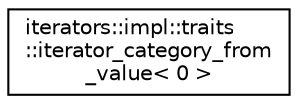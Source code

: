 digraph "Graphical Class Hierarchy"
{
 // INTERACTIVE_SVG=YES
 // LATEX_PDF_SIZE
  edge [fontname="Helvetica",fontsize="10",labelfontname="Helvetica",labelfontsize="10"];
  node [fontname="Helvetica",fontsize="10",shape=record];
  rankdir="LR";
  Node0 [label="iterators::impl::traits\l::iterator_category_from\l_value\< 0 \>",height=0.2,width=0.4,color="black", fillcolor="white", style="filled",URL="$structiterators_1_1impl_1_1traits_1_1iterator__category__from__value_3_010_01_4.html",tooltip=" "];
}
